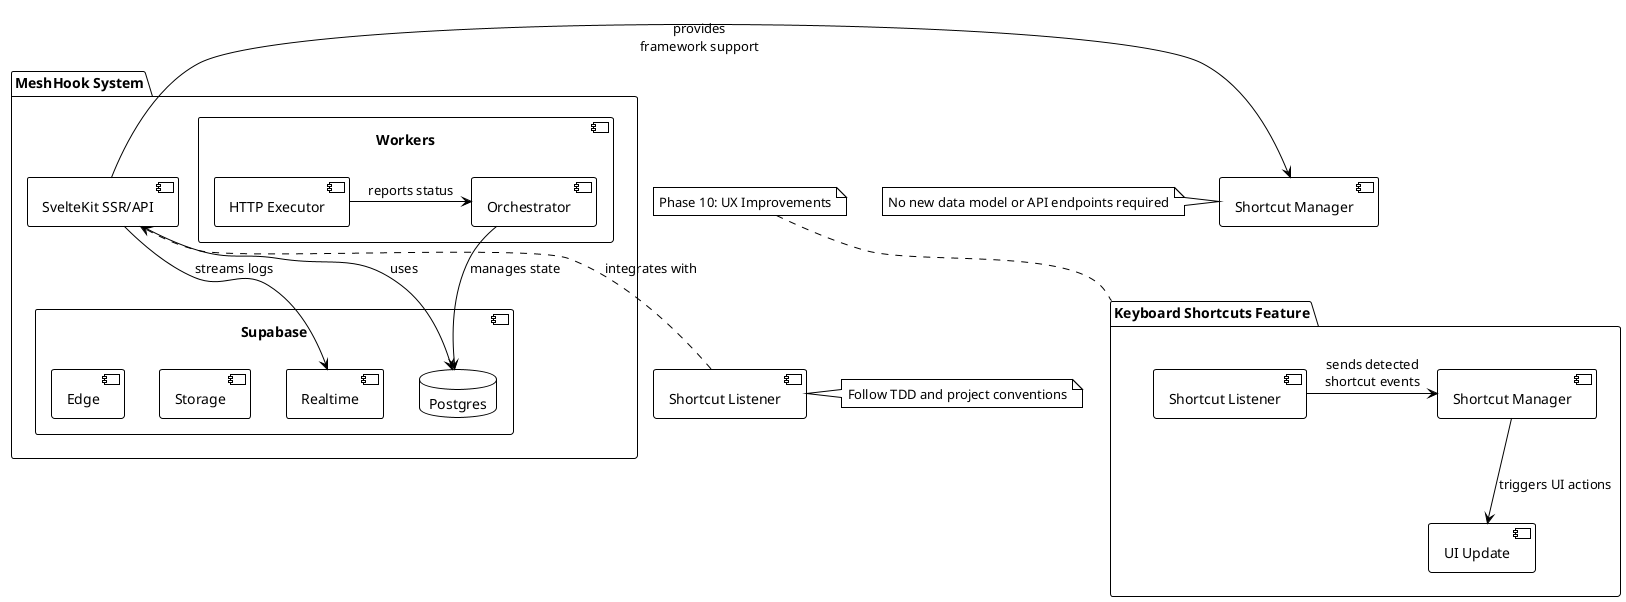@startuml
!theme plain

package "MeshHook System" {
  component [SvelteKit SSR/API] as SvelteKit
  component [Supabase] {
    database Postgres
    [Realtime]
    [Storage]
    [Edge]
  }
  component [Workers] {
    [Orchestrator]
    [HTTP Executor]
  }
  [SvelteKit] -down-> Postgres : uses
  [SvelteKit] -down-> Realtime : streams logs
  [Orchestrator] -down-> Postgres : manages state
  [HTTP Executor] -right-> [Orchestrator] : reports status
}

package "Keyboard Shortcuts Feature" {
  component [Shortcut Listener] as Listener
  component [Shortcut Manager] as Manager
  component [UI Update] as UI
  Listener -right-> Manager : sends detected\nshortcut events
  Manager -down-> UI : triggers UI actions
}

[Shortcut Listener] .up.> [SvelteKit] : integrates with
[SvelteKit] -right-> [Shortcut Manager] : provides\nframework support

note "Phase 10: UX Improvements" as N1
note "No new data model or API endpoints required" as N2
note "Follow TDD and project conventions" as N3

N1 .. [Keyboard Shortcuts Feature]
N2 .right.> [Shortcut Manager]
N3 .left.> [Shortcut Listener]

@enduml